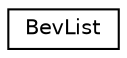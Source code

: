 digraph G
{
  edge [fontname="Helvetica",fontsize="10",labelfontname="Helvetica",labelfontsize="10"];
  node [fontname="Helvetica",fontsize="10",shape=record];
  rankdir=LR;
  Node1 [label="BevList",height=0.2,width=0.4,color="black", fillcolor="white", style="filled",URL="$da/d87/structBevList.html"];
}
